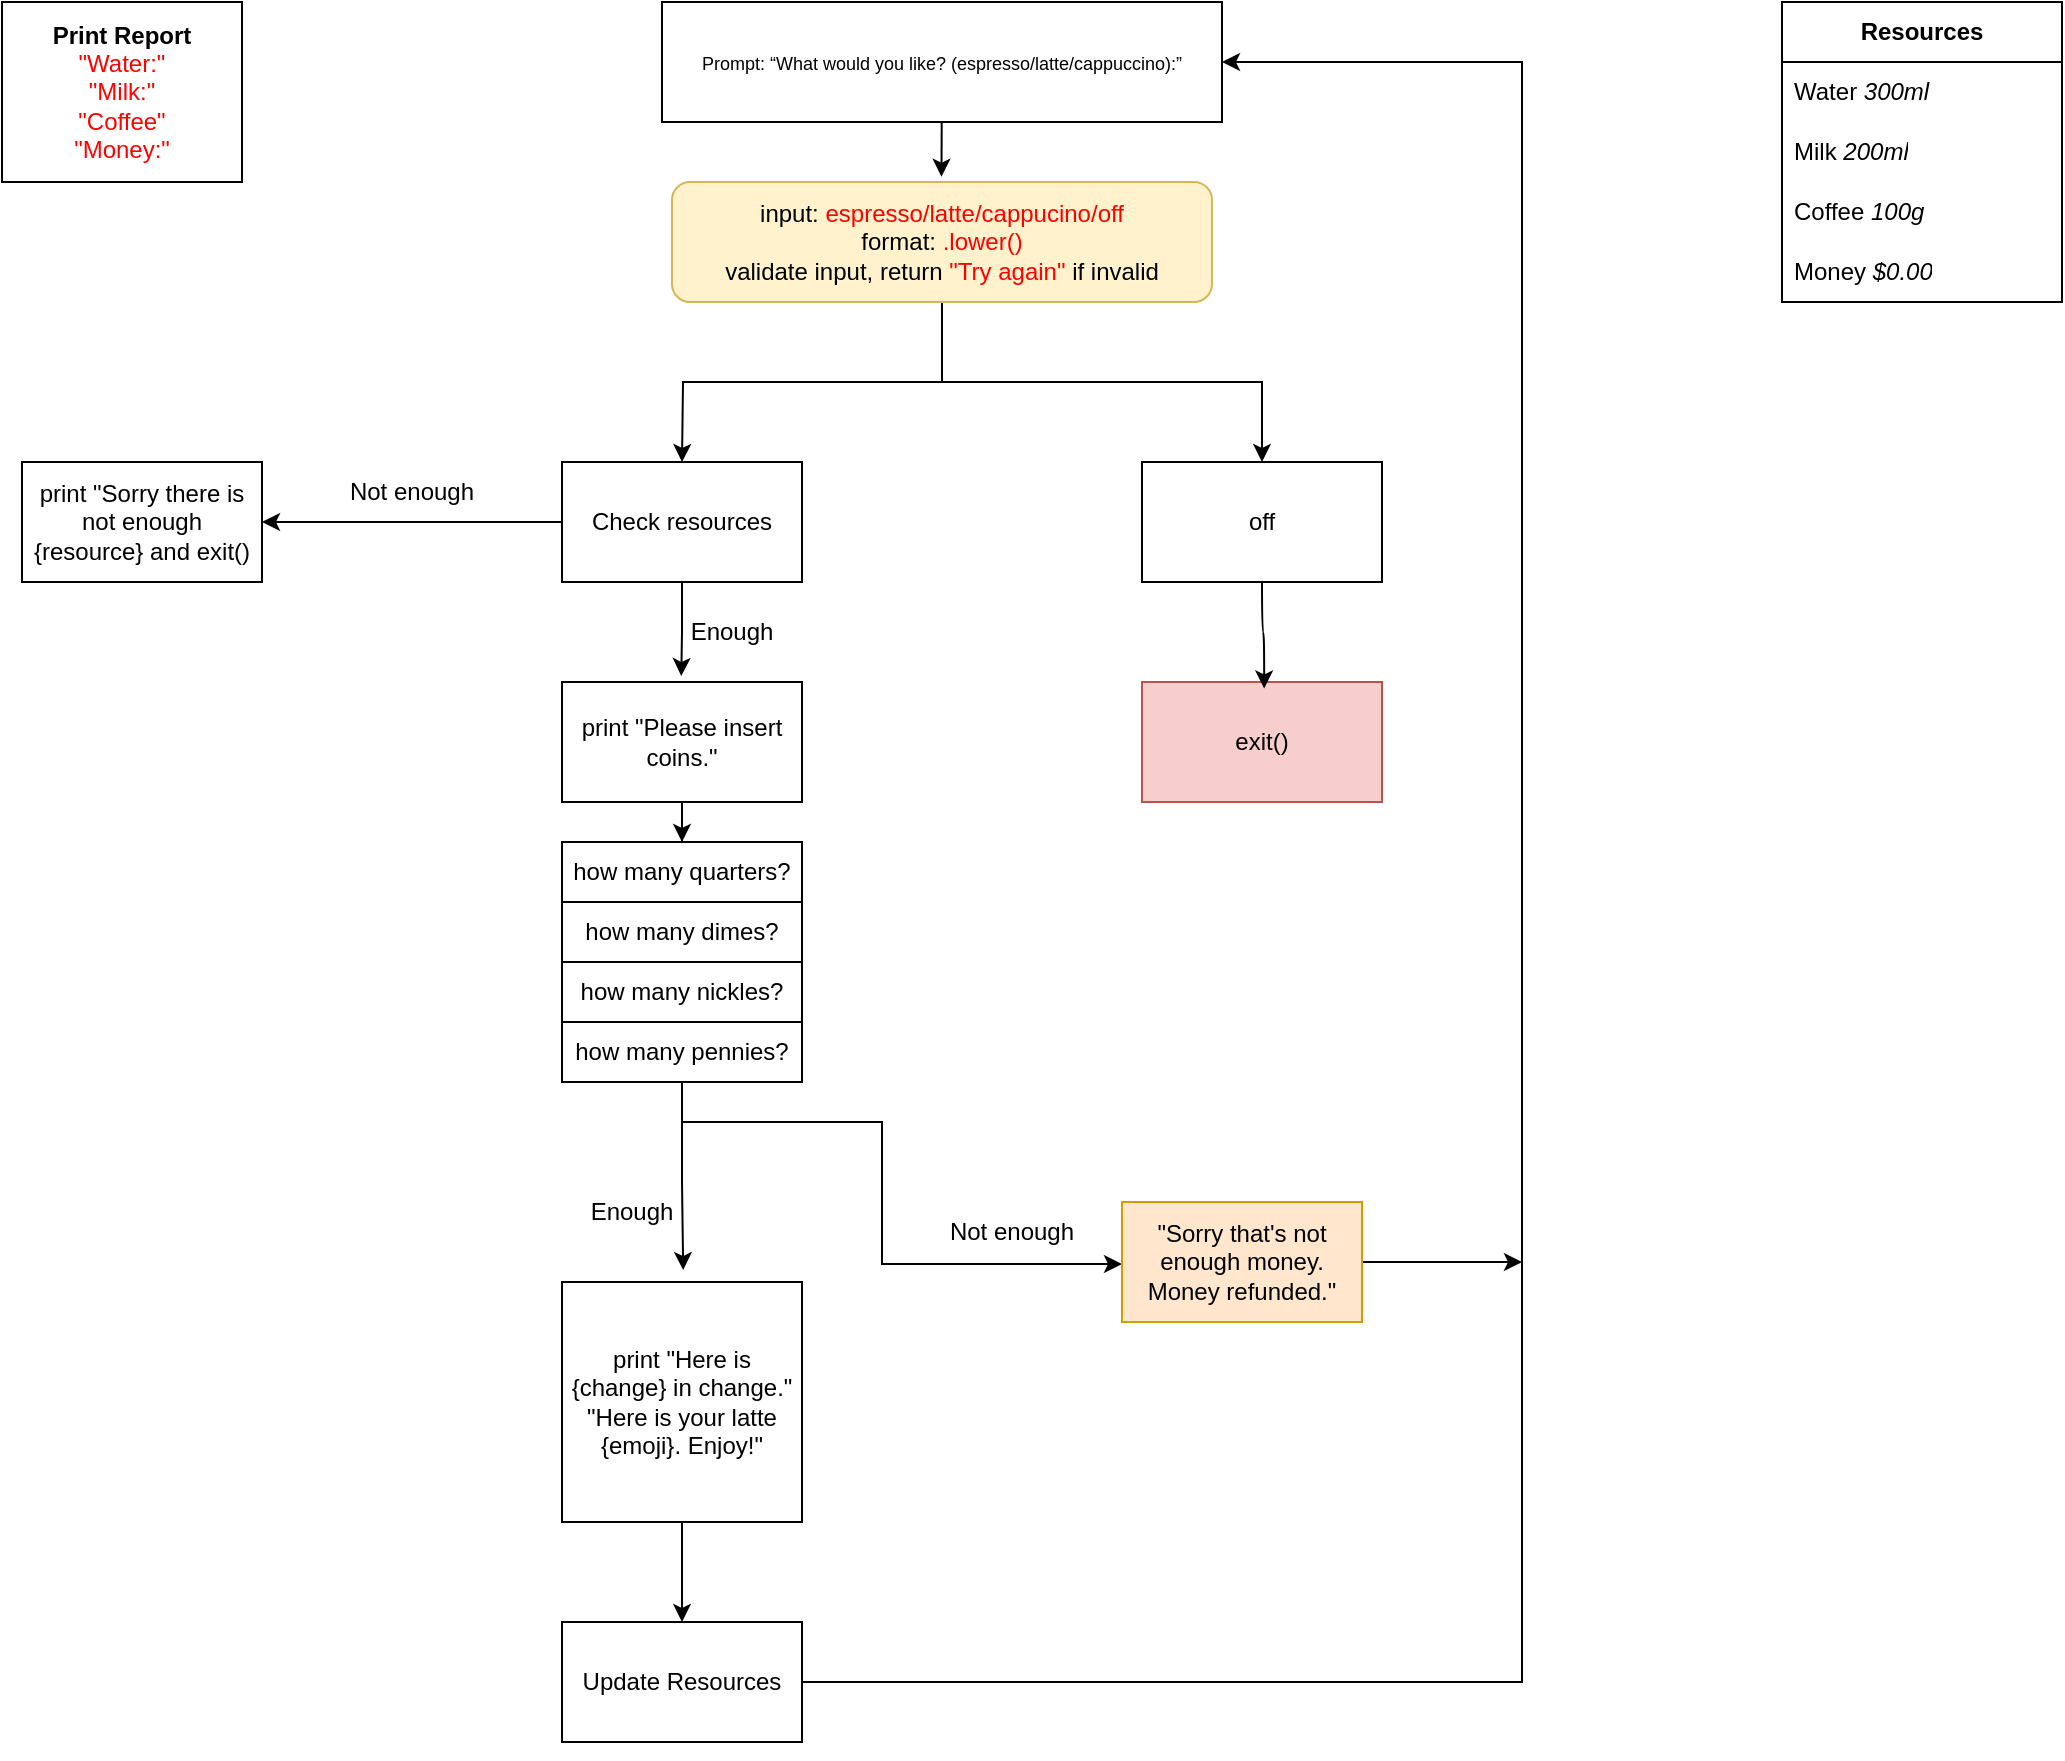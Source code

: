 <mxfile version="26.0.11">
  <diagram id="prtHgNgQTEPvFCAcTncT" name="Page-1">
    <mxGraphModel dx="1185" dy="616" grid="1" gridSize="10" guides="1" tooltips="1" connect="1" arrows="1" fold="1" page="1" pageScale="1" pageWidth="827" pageHeight="1169" math="0" shadow="0">
      <root>
        <mxCell id="0" />
        <mxCell id="1" parent="0" />
        <mxCell id="SY9hcsrAoVsARsyOuTav-1" value="&lt;font style=&quot;font-size: 9px;&quot;&gt;Prompt: “What would you like? (espresso/latte/cappuccino):”&lt;/font&gt;" style="rounded=0;whiteSpace=wrap;html=1;" parent="1" vertex="1">
          <mxGeometry x="360" y="20" width="280" height="60" as="geometry" />
        </mxCell>
        <mxCell id="eV28M9IDkOVmDx5BFoPf-10" style="edgeStyle=orthogonalEdgeStyle;rounded=0;orthogonalLoop=1;jettySize=auto;html=1;" edge="1" parent="1" source="SY9hcsrAoVsARsyOuTav-17">
          <mxGeometry relative="1" as="geometry">
            <mxPoint x="370" y="250" as="targetPoint" />
          </mxGeometry>
        </mxCell>
        <mxCell id="eV28M9IDkOVmDx5BFoPf-12" style="edgeStyle=orthogonalEdgeStyle;rounded=0;orthogonalLoop=1;jettySize=auto;html=1;entryX=0.5;entryY=0;entryDx=0;entryDy=0;" edge="1" parent="1" source="SY9hcsrAoVsARsyOuTav-17" target="SY9hcsrAoVsARsyOuTav-25">
          <mxGeometry relative="1" as="geometry" />
        </mxCell>
        <mxCell id="SY9hcsrAoVsARsyOuTav-17" value="&lt;div&gt;input: &lt;span style=&quot;color: rgb(255, 0, 0);&quot;&gt;espresso/latte/cappucino/off&lt;/span&gt;&lt;/div&gt;&lt;div&gt;format: &lt;span style=&quot;color: rgb(255, 0, 0);&quot;&gt;.lower()&lt;/span&gt;&lt;/div&gt;&lt;div&gt;validate input, return &lt;span style=&quot;color: rgb(255, 0, 0);&quot;&gt;&quot;Try again&quot;&lt;/span&gt; if invalid&lt;br&gt;&lt;/div&gt;" style="rounded=1;whiteSpace=wrap;html=1;fillColor=#fff2cc;strokeColor=#d6b656;" parent="1" vertex="1">
          <mxGeometry x="365" y="110" width="270" height="60" as="geometry" />
        </mxCell>
        <mxCell id="SY9hcsrAoVsARsyOuTav-21" style="edgeStyle=none;rounded=0;orthogonalLoop=1;jettySize=auto;html=1;entryX=0.499;entryY=-0.044;entryDx=0;entryDy=0;entryPerimeter=0;" parent="1" source="SY9hcsrAoVsARsyOuTav-1" target="SY9hcsrAoVsARsyOuTav-17" edge="1">
          <mxGeometry relative="1" as="geometry" />
        </mxCell>
        <mxCell id="eV28M9IDkOVmDx5BFoPf-14" style="edgeStyle=orthogonalEdgeStyle;rounded=0;orthogonalLoop=1;jettySize=auto;html=1;" edge="1" parent="1" source="SY9hcsrAoVsARsyOuTav-22" target="eV28M9IDkOVmDx5BFoPf-13">
          <mxGeometry relative="1" as="geometry" />
        </mxCell>
        <mxCell id="SY9hcsrAoVsARsyOuTav-22" value="Check resources" style="rounded=0;whiteSpace=wrap;html=1;" parent="1" vertex="1">
          <mxGeometry x="310" y="250" width="120" height="60" as="geometry" />
        </mxCell>
        <mxCell id="SY9hcsrAoVsARsyOuTav-25" value="off" style="rounded=0;whiteSpace=wrap;html=1;" parent="1" vertex="1">
          <mxGeometry x="600" y="250" width="120" height="60" as="geometry" />
        </mxCell>
        <mxCell id="SY9hcsrAoVsARsyOuTav-76" value="&lt;div&gt;&lt;b&gt;Print Report&lt;/b&gt;&lt;/div&gt;&lt;div&gt;&lt;span style=&quot;color: rgb(255, 0, 0);&quot;&gt;&quot;Water:&quot;&lt;/span&gt;&lt;/div&gt;&lt;div&gt;&lt;span style=&quot;color: rgb(255, 0, 0);&quot;&gt;&quot;Milk:&quot;&lt;/span&gt;&lt;/div&gt;&lt;div&gt;&lt;span style=&quot;color: rgb(255, 0, 0);&quot;&gt;&quot;Coffee&quot;&lt;/span&gt;&lt;/div&gt;&lt;div&gt;&lt;span style=&quot;color: rgb(255, 0, 0);&quot;&gt;&quot;Money:&quot;&lt;br&gt;&lt;/span&gt;&lt;/div&gt;" style="rounded=0;whiteSpace=wrap;html=1;" parent="1" vertex="1">
          <mxGeometry x="30" y="20" width="120" height="90" as="geometry" />
        </mxCell>
        <mxCell id="SY9hcsrAoVsARsyOuTav-79" value="&lt;b&gt;Resources&lt;/b&gt;" style="swimlane;fontStyle=0;childLayout=stackLayout;horizontal=1;startSize=30;horizontalStack=0;resizeParent=1;resizeParentMax=0;resizeLast=0;collapsible=1;marginBottom=0;whiteSpace=wrap;html=1;" parent="1" vertex="1">
          <mxGeometry x="920" y="20" width="140" height="150" as="geometry">
            <mxRectangle x="1000" y="150" width="100" height="30" as="alternateBounds" />
          </mxGeometry>
        </mxCell>
        <mxCell id="SY9hcsrAoVsARsyOuTav-80" value="Water &lt;i&gt;300ml&lt;/i&gt;" style="text;strokeColor=none;fillColor=none;align=left;verticalAlign=middle;spacingLeft=4;spacingRight=4;overflow=hidden;points=[[0,0.5],[1,0.5]];portConstraint=eastwest;rotatable=0;whiteSpace=wrap;html=1;" parent="SY9hcsrAoVsARsyOuTav-79" vertex="1">
          <mxGeometry y="30" width="140" height="30" as="geometry" />
        </mxCell>
        <mxCell id="SY9hcsrAoVsARsyOuTav-81" value="Milk &lt;i&gt;200ml&lt;/i&gt;" style="text;strokeColor=none;fillColor=none;align=left;verticalAlign=middle;spacingLeft=4;spacingRight=4;overflow=hidden;points=[[0,0.5],[1,0.5]];portConstraint=eastwest;rotatable=0;whiteSpace=wrap;html=1;" parent="SY9hcsrAoVsARsyOuTav-79" vertex="1">
          <mxGeometry y="60" width="140" height="30" as="geometry" />
        </mxCell>
        <mxCell id="SY9hcsrAoVsARsyOuTav-82" value="Coffee &lt;i&gt;100g&lt;/i&gt;" style="text;strokeColor=none;fillColor=none;align=left;verticalAlign=middle;spacingLeft=4;spacingRight=4;overflow=hidden;points=[[0,0.5],[1,0.5]];portConstraint=eastwest;rotatable=0;whiteSpace=wrap;html=1;" parent="SY9hcsrAoVsARsyOuTav-79" vertex="1">
          <mxGeometry y="90" width="140" height="30" as="geometry" />
        </mxCell>
        <mxCell id="SY9hcsrAoVsARsyOuTav-83" value="&lt;div&gt;Money &lt;i&gt;$0.00&lt;/i&gt;&lt;br&gt;&lt;/div&gt;" style="text;strokeColor=none;fillColor=none;align=left;verticalAlign=middle;spacingLeft=4;spacingRight=4;overflow=hidden;points=[[0,0.5],[1,0.5]];portConstraint=eastwest;rotatable=0;whiteSpace=wrap;html=1;" parent="SY9hcsrAoVsARsyOuTav-79" vertex="1">
          <mxGeometry y="120" width="140" height="30" as="geometry" />
        </mxCell>
        <mxCell id="eV28M9IDkOVmDx5BFoPf-4" value="exit()" style="rounded=0;whiteSpace=wrap;html=1;fillColor=#f8cecc;strokeColor=#b85450;" vertex="1" parent="1">
          <mxGeometry x="600" y="360" width="120" height="60" as="geometry" />
        </mxCell>
        <mxCell id="eV28M9IDkOVmDx5BFoPf-8" style="edgeStyle=orthogonalEdgeStyle;curved=1;rounded=0;orthogonalLoop=1;jettySize=auto;html=1;entryX=0.509;entryY=0.054;entryDx=0;entryDy=0;entryPerimeter=0;" edge="1" parent="1" source="SY9hcsrAoVsARsyOuTav-25" target="eV28M9IDkOVmDx5BFoPf-4">
          <mxGeometry relative="1" as="geometry" />
        </mxCell>
        <mxCell id="eV28M9IDkOVmDx5BFoPf-13" value="print &quot;Sorry there is not enough {resource} and exit()" style="rounded=0;whiteSpace=wrap;html=1;" vertex="1" parent="1">
          <mxGeometry x="40" y="250" width="120" height="60" as="geometry" />
        </mxCell>
        <mxCell id="eV28M9IDkOVmDx5BFoPf-15" value="Not enough" style="text;html=1;align=center;verticalAlign=middle;whiteSpace=wrap;rounded=0;" vertex="1" parent="1">
          <mxGeometry x="200" y="250" width="70" height="30" as="geometry" />
        </mxCell>
        <mxCell id="eV28M9IDkOVmDx5BFoPf-20" style="edgeStyle=orthogonalEdgeStyle;rounded=0;orthogonalLoop=1;jettySize=auto;html=1;entryX=0.5;entryY=0;entryDx=0;entryDy=0;" edge="1" parent="1" source="eV28M9IDkOVmDx5BFoPf-16" target="eV28M9IDkOVmDx5BFoPf-19">
          <mxGeometry relative="1" as="geometry" />
        </mxCell>
        <mxCell id="eV28M9IDkOVmDx5BFoPf-16" value="print &quot;Please insert coins.&quot;" style="rounded=0;whiteSpace=wrap;html=1;" vertex="1" parent="1">
          <mxGeometry x="310" y="360" width="120" height="60" as="geometry" />
        </mxCell>
        <mxCell id="eV28M9IDkOVmDx5BFoPf-17" style="edgeStyle=orthogonalEdgeStyle;rounded=0;orthogonalLoop=1;jettySize=auto;html=1;entryX=0.497;entryY=-0.05;entryDx=0;entryDy=0;entryPerimeter=0;" edge="1" parent="1" source="SY9hcsrAoVsARsyOuTav-22" target="eV28M9IDkOVmDx5BFoPf-16">
          <mxGeometry relative="1" as="geometry" />
        </mxCell>
        <mxCell id="eV28M9IDkOVmDx5BFoPf-18" value="Enough" style="text;html=1;align=center;verticalAlign=middle;whiteSpace=wrap;rounded=0;" vertex="1" parent="1">
          <mxGeometry x="360" y="320" width="70" height="30" as="geometry" />
        </mxCell>
        <mxCell id="eV28M9IDkOVmDx5BFoPf-19" value="how many quarters?" style="rounded=0;whiteSpace=wrap;html=1;" vertex="1" parent="1">
          <mxGeometry x="310" y="440" width="120" height="30" as="geometry" />
        </mxCell>
        <mxCell id="eV28M9IDkOVmDx5BFoPf-21" value="how many dimes?" style="rounded=0;whiteSpace=wrap;html=1;" vertex="1" parent="1">
          <mxGeometry x="310" y="470" width="120" height="30" as="geometry" />
        </mxCell>
        <mxCell id="eV28M9IDkOVmDx5BFoPf-24" value="how many nickles?" style="rounded=0;whiteSpace=wrap;html=1;" vertex="1" parent="1">
          <mxGeometry x="310" y="500" width="120" height="30" as="geometry" />
        </mxCell>
        <mxCell id="eV28M9IDkOVmDx5BFoPf-30" style="edgeStyle=orthogonalEdgeStyle;rounded=0;orthogonalLoop=1;jettySize=auto;html=1;" edge="1" parent="1" source="eV28M9IDkOVmDx5BFoPf-25" target="eV28M9IDkOVmDx5BFoPf-27">
          <mxGeometry relative="1" as="geometry">
            <mxPoint x="500" y="660" as="targetPoint" />
            <Array as="points">
              <mxPoint x="370" y="580" />
              <mxPoint x="470" y="580" />
              <mxPoint x="470" y="651" />
            </Array>
          </mxGeometry>
        </mxCell>
        <mxCell id="eV28M9IDkOVmDx5BFoPf-25" value="how many pennies?" style="rounded=0;whiteSpace=wrap;html=1;" vertex="1" parent="1">
          <mxGeometry x="310" y="530" width="120" height="30" as="geometry" />
        </mxCell>
        <mxCell id="eV28M9IDkOVmDx5BFoPf-35" style="edgeStyle=orthogonalEdgeStyle;rounded=0;orthogonalLoop=1;jettySize=auto;html=1;" edge="1" parent="1" source="eV28M9IDkOVmDx5BFoPf-26" target="eV28M9IDkOVmDx5BFoPf-34">
          <mxGeometry relative="1" as="geometry" />
        </mxCell>
        <mxCell id="eV28M9IDkOVmDx5BFoPf-26" value="&lt;div&gt;print &quot;Here is {change} in change.&quot;&lt;/div&gt;&lt;div&gt;&quot;Here is your latte {emoji}. Enjoy!&quot;&lt;br&gt;&lt;/div&gt;" style="rounded=0;whiteSpace=wrap;html=1;" vertex="1" parent="1">
          <mxGeometry x="310" y="660" width="120" height="120" as="geometry" />
        </mxCell>
        <mxCell id="eV28M9IDkOVmDx5BFoPf-39" style="edgeStyle=orthogonalEdgeStyle;rounded=0;orthogonalLoop=1;jettySize=auto;html=1;" edge="1" parent="1" source="eV28M9IDkOVmDx5BFoPf-27">
          <mxGeometry relative="1" as="geometry">
            <mxPoint x="790" y="650" as="targetPoint" />
          </mxGeometry>
        </mxCell>
        <mxCell id="eV28M9IDkOVmDx5BFoPf-27" value="&quot;Sorry that&#39;s not enough money. Money refunded.&quot;" style="rounded=0;whiteSpace=wrap;html=1;fillColor=#ffe6cc;strokeColor=#d79b00;" vertex="1" parent="1">
          <mxGeometry x="590" y="620" width="120" height="60" as="geometry" />
        </mxCell>
        <mxCell id="eV28M9IDkOVmDx5BFoPf-28" style="edgeStyle=orthogonalEdgeStyle;rounded=0;orthogonalLoop=1;jettySize=auto;html=1;entryX=0.505;entryY=-0.05;entryDx=0;entryDy=0;entryPerimeter=0;" edge="1" parent="1" source="eV28M9IDkOVmDx5BFoPf-25" target="eV28M9IDkOVmDx5BFoPf-26">
          <mxGeometry relative="1" as="geometry" />
        </mxCell>
        <mxCell id="eV28M9IDkOVmDx5BFoPf-29" value="Not enough" style="text;html=1;align=center;verticalAlign=middle;whiteSpace=wrap;rounded=0;" vertex="1" parent="1">
          <mxGeometry x="500" y="620" width="70" height="30" as="geometry" />
        </mxCell>
        <mxCell id="eV28M9IDkOVmDx5BFoPf-31" value="Enough" style="text;html=1;align=center;verticalAlign=middle;whiteSpace=wrap;rounded=0;" vertex="1" parent="1">
          <mxGeometry x="310" y="610" width="70" height="30" as="geometry" />
        </mxCell>
        <mxCell id="eV28M9IDkOVmDx5BFoPf-34" value="Update Resources" style="rounded=0;whiteSpace=wrap;html=1;" vertex="1" parent="1">
          <mxGeometry x="310" y="830" width="120" height="60" as="geometry" />
        </mxCell>
        <mxCell id="eV28M9IDkOVmDx5BFoPf-37" style="edgeStyle=orthogonalEdgeStyle;rounded=0;orthogonalLoop=1;jettySize=auto;html=1;entryX=1;entryY=0.5;entryDx=0;entryDy=0;exitX=1;exitY=0.5;exitDx=0;exitDy=0;" edge="1" parent="1" source="eV28M9IDkOVmDx5BFoPf-34" target="SY9hcsrAoVsARsyOuTav-1">
          <mxGeometry relative="1" as="geometry">
            <mxPoint x="820" y="60" as="targetPoint" />
            <mxPoint x="430" y="880" as="sourcePoint" />
            <Array as="points">
              <mxPoint x="430" y="890" />
              <mxPoint x="430" y="860" />
              <mxPoint x="790" y="860" />
              <mxPoint x="790" y="50" />
            </Array>
          </mxGeometry>
        </mxCell>
      </root>
    </mxGraphModel>
  </diagram>
</mxfile>
